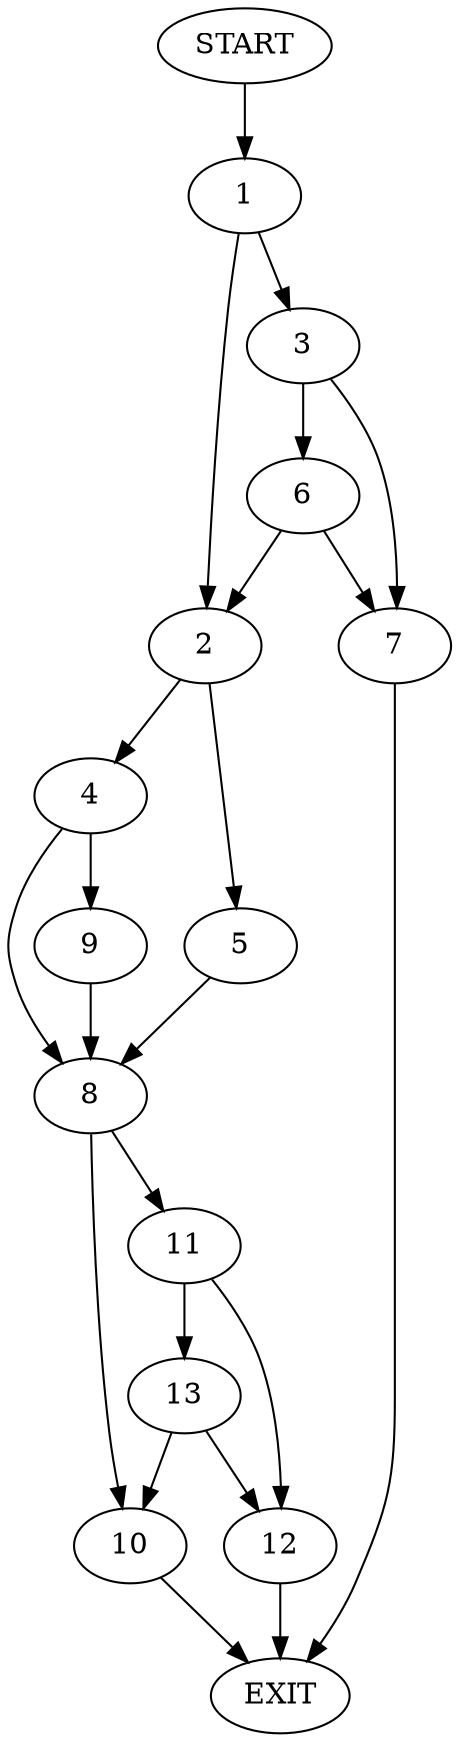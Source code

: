 digraph {
0 [label="START"]
14 [label="EXIT"]
0 -> 1
1 -> 2
1 -> 3
2 -> 4
2 -> 5
3 -> 6
3 -> 7
6 -> 2
6 -> 7
7 -> 14
5 -> 8
4 -> 9
4 -> 8
8 -> 10
8 -> 11
9 -> 8
11 -> 12
11 -> 13
10 -> 14
13 -> 10
13 -> 12
12 -> 14
}
